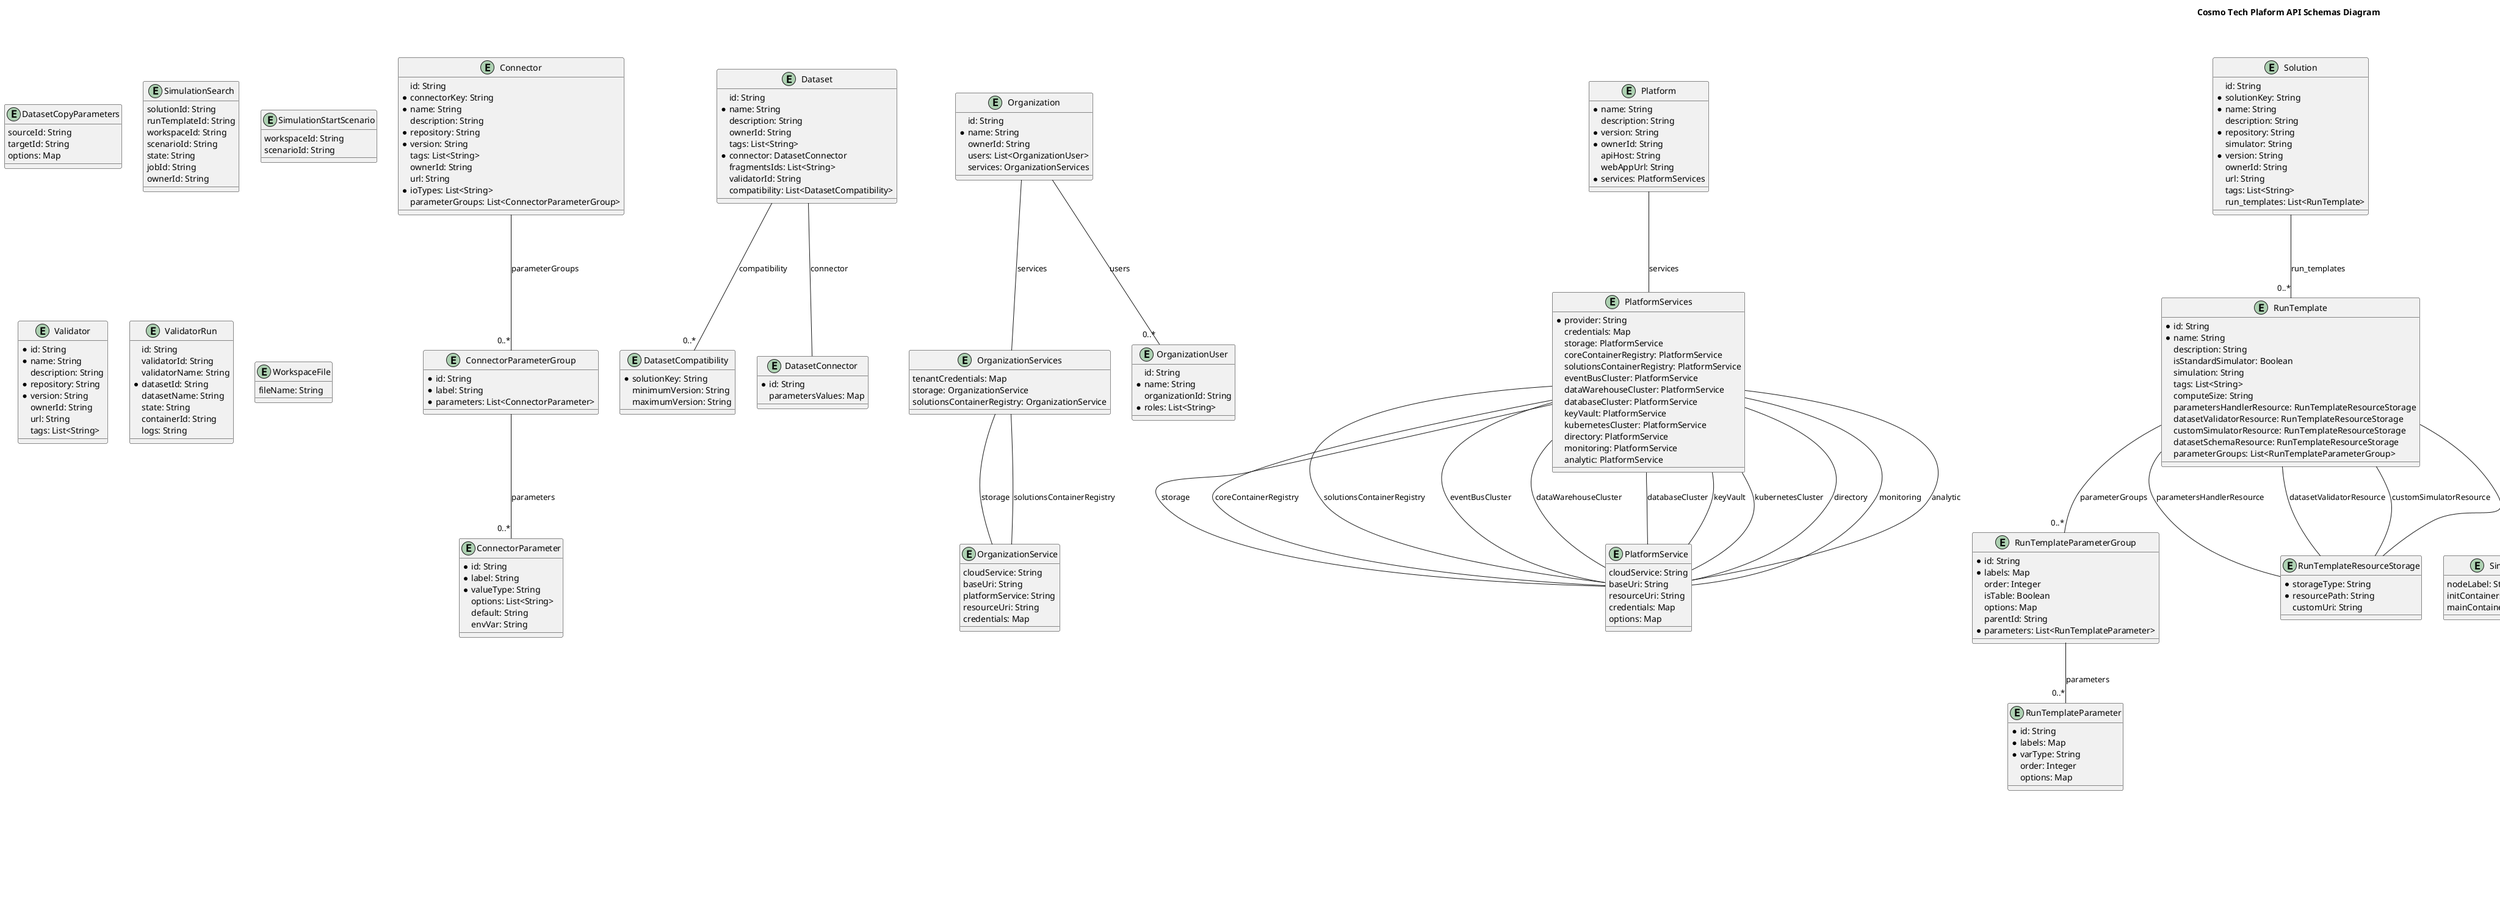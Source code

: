 @startuml

title Cosmo Tech Plaform API Schemas Diagram

entity Connector { 
    id: String
    * connectorKey: String
    * name: String
    description: String
    * repository: String
    * version: String
    tags: List<String>
    ownerId: String
    url: String
    * ioTypes: List<String>
    parameterGroups: List<ConnectorParameterGroup>
}

entity ConnectorParameter { 
    * id: String
    * label: String
    * valueType: String
    options: List<String>
    default: String
    envVar: String
}

entity ConnectorParameterGroup { 
    * id: String
    * label: String
    * parameters: List<ConnectorParameter>
}

entity Dataset { 
    id: String
    * name: String
    description: String
    ownerId: String
    tags: List<String>
    * connector: DatasetConnector
    fragmentsIds: List<String>
    validatorId: String
    compatibility: List<DatasetCompatibility>
}

entity DatasetCompatibility { 
    * solutionKey: String
    minimumVersion: String
    maximumVersion: String
}

entity DatasetConnector { 
    * id: String
    parametersValues: Map
}

entity DatasetCopyParameters { 
    sourceId: String
    targetId: String
    options: Map
}

entity Organization { 
    id: String
    * name: String
    ownerId: String
    users: List<OrganizationUser>
    services: OrganizationServices
}

entity OrganizationService { 
    cloudService: String
    baseUri: String
    platformService: String
    resourceUri: String
    credentials: Map
}

entity OrganizationServices { 
    tenantCredentials: Map
    storage: OrganizationService
    solutionsContainerRegistry: OrganizationService
}

entity OrganizationUser { 
    id: String
    * name: String
    organizationId: String
    * roles: List<String>
}

entity Platform { 
    * name: String
    description: String
    * version: String
    * ownerId: String
    apiHost: String
    webAppUrl: String
    * services: PlatformServices
}

entity PlatformService { 
    cloudService: String
    baseUri: String
    resourceUri: String
    credentials: Map
    options: Map
}

entity PlatformServices { 
    * provider: String
    credentials: Map
    storage: PlatformService
    coreContainerRegistry: PlatformService
    solutionsContainerRegistry: PlatformService
    eventBusCluster: PlatformService
    dataWarehouseCluster: PlatformService
    databaseCluster: PlatformService
    keyVault: PlatformService
    kubernetesCluster: PlatformService
    directory: PlatformService
    monitoring: PlatformService
    analytic: PlatformService
}

entity RunTemplate { 
    * id: String
    * name: String
    description: String
    isStandardSimulator: Boolean
    simulation: String
    tags: List<String>
    computeSize: String
    parametersHandlerResource: RunTemplateResourceStorage
    datasetValidatorResource: RunTemplateResourceStorage
    customSimulatorResource: RunTemplateResourceStorage
    datasetSchemaResource: RunTemplateResourceStorage
    parameterGroups: List<RunTemplateParameterGroup>
}

entity RunTemplateParameter { 
    * id: String
    * labels: Map
    * varType: String
    order: Integer
    options: Map
}

entity RunTemplateParameterGroup { 
    * id: String
    * labels: Map
    order: Integer
    isTable: Boolean
    options: Map
    parentId: String
    * parameters: List<RunTemplateParameter>
}

entity RunTemplateParameterValue { 
    * parameterId: String
    varType: String
    * value: String
}

entity RunTemplateResourceStorage { 
    * storageType: String
    * resourcePath: String
    customUri: String
}

entity Scenario { 
    solutionName: String
    runTemplateName: String
    datasetList: List<String>
    parametersValues: List<ScenarioRunTemplateParameterValue>
    sendInputToDataWarehouse: Boolean
}

entity ScenarioBase { 
    id: String
    * name: String
    description: String
    tags: List<String>
    parentId: String
    ownerId: String
    solutionId: String
    runTemplateId: String
    users: List<ScenarioUser>
}

entity ScenarioChangedParameterValue { 
    parameterId: String
    varType: String
    value: String
    comparedValue: String
}

entity ScenarioComparisonResult { 
    scenarioId: String
    comparedScenarioId: String
    changedValues: List<ScenarioChangedParameterValue>
}

entity ScenarioRunTemplateParameterValue { 
    * parameterId: String
    varType: String
    * value: String
    isInherited: String
}

entity ScenarioUser { 
    * id: String
    name: String
    * roles: String
}

entity Simulation { 
    datasetList: List<String>
    parametersValues: List<RunTemplateParameterValue>
    sendInputToDataWarehouse: Boolean
    dataWarehouseDB: String
    resultsEventBusResourceUri: String
    simulationEventBusResourceUri: String
    nodeLabel: String
    initContainers: List<SimulationContainers>
    mainContainer: SimulationContainers
}

entity SimulationBase { 
    id: String
    jobId: String
    ownerId: String
    workspaceId: String
    workspaceName: String
    scenarioId: String
    scenarioName: String
    solutionId: String
    solutionName: String
    solutionVersion: String
    runTemplateId: String
    runTemplateName: String
    computeSize: String
    state: String
    startTime: String
    endTime: String
}

entity SimulationContainerLog { 
    timeGenerated: String
    entrySource: String
    logEntry: String
}

entity SimulationContainerLogs { 
    containerId: String
    computer: String
    logs: List<SimulationContainerLog>
    textLog: String
}

entity SimulationContainers { 
    id: String
    envVars: Map
    image: String
    runArgs: List<String>
}

entity SimulationLogs { 
    simulationId: String
    options: SimulationLogsOptions
    initLogs: List<SimulationContainerLogs>
    mainLogs: SimulationContainerLogs
}

entity SimulationLogsOptions { 
    containerIds: List<String>
    plainText: Boolean
}

entity SimulationSearch { 
    solutionId: String
    runTemplateId: String
    workspaceId: String
    scenarioId: String
    state: String
    jobId: String
    ownerId: String
}

entity SimulationStartContainers { 
    nodeLabel: String
    initContainers: List<SimulationContainers>
    mainContainer: SimulationContainers
}

entity SimulationStartScenario { 
    workspaceId: String
    scenarioId: String
}

entity SimulationStartSolution { 
    solutionId: String
    runTemplateId: String
    datasetList: List<String>
    parametersValues: List<RunTemplateParameterValue>
    sendInputToDataWarehouse: Boolean
    dataWarehouseDB: String
    resultsEventBusResourceUri: String
    simulationEventBusResourceUri: String
}

entity Solution { 
    id: String
    * solutionKey: String
    * name: String
    description: String
    * repository: String
    simulator: String
    * version: String
    ownerId: String
    url: String
    tags: List<String>
    run_templates: List<RunTemplate>
}

entity User { 
    id: String
    * name: String
    * platformRoles: List<String>
}

entity UserDetails { 
    organizations: List<UserOrganization>
}

entity UserOrganization { 
    id: String
    name: String
    roles: List<String>
    workspaces: List<UserWorkspace>
}

entity UserWorkspace { 
    id: String
    name: String
    roles: List<String>
}

entity Validator { 
    * id: String
    * name: String
    description: String
    * repository: String
    * version: String
    ownerId: String
    url: String
    tags: List<String>
}

entity ValidatorRun { 
    id: String
    validatorId: String
    validatorName: String
    * datasetId: String
    datasetName: String
    state: String
    containerId: String
    logs: String
}

entity Workspace { 
    id: String
    * name: String
    description: String
    version: String
    tags: List<String>
    ownerId: String
    * solution: WorkspaceSolution
    users: List<WorkspaceUser>
    webApp: WorkspaceWebApp
    services: WorkspaceServices
    sendInputToDataWarehouse: Boolean
}

entity WorkspaceFile { 
    fileName: String
}

entity WorkspaceService { 
    cloudService: String
    baseUri: String
    platformService: String
    resourceUri: String
    credentials: Map
}

entity WorkspaceServices { 
    tenantCredentials: Map
    resultsEventBus: WorkspaceService
    simulationEventBus: WorkspaceService
    dataWarehouse: WorkspaceService
    storage: WorkspaceService
}

entity WorkspaceSolution { 
    * solutionId: String
    runTemplateFilter: List<String>
    defaultRunTemplateDataset: Map
}

entity WorkspaceUser { 
    * id: String
    name: String
    * roles: List<String>
}

entity WorkspaceWebApp { 
    * url: String
    iframes: Map
    options: Map
}

ScenarioBase <|--- Scenario
SimulationBase <|--- Simulation
User <|--- UserDetails

Platform -- PlatformServices : services
RunTemplateParameterGroup -- "0..*" RunTemplateParameter : parameters
ScenarioBase -- "0..*" ScenarioUser : users
UserDetails -- "0..*" UserOrganization : organizations
SimulationStartSolution -- "0..*" RunTemplateParameterValue : parametersValues
ConnectorParameterGroup -- "0..*" ConnectorParameter : parameters
SimulationContainerLogs -- "0..*" SimulationContainerLog : logs
SimulationStartContainers -- "0..*" SimulationContainers : initContainers
SimulationStartContainers -- SimulationContainers : mainContainer
OrganizationServices -- OrganizationService : storage
OrganizationServices -- OrganizationService : solutionsContainerRegistry
Scenario -- "0..*" ScenarioRunTemplateParameterValue : parametersValues
SimulationLogs -- SimulationLogsOptions : options
SimulationLogs -- "0..*" SimulationContainerLogs : initLogs
SimulationLogs -- SimulationContainerLogs : mainLogs
Connector -- "0..*" ConnectorParameterGroup : parameterGroups
Organization -- "0..*" OrganizationUser : users
Organization -- OrganizationServices : services
RunTemplate -- RunTemplateResourceStorage : parametersHandlerResource
RunTemplate -- RunTemplateResourceStorage : datasetValidatorResource
RunTemplate -- RunTemplateResourceStorage : customSimulatorResource
RunTemplate -- RunTemplateResourceStorage : datasetSchemaResource
RunTemplate -- "0..*" RunTemplateParameterGroup : parameterGroups
UserOrganization -- "0..*" UserWorkspace : workspaces
Solution -- "0..*" RunTemplate : run_templates
ScenarioComparisonResult -- "0..*" ScenarioChangedParameterValue : changedValues
Dataset -- DatasetConnector : connector
Dataset -- "0..*" DatasetCompatibility : compatibility
WorkspaceServices -- WorkspaceService : resultsEventBus
WorkspaceServices -- WorkspaceService : simulationEventBus
WorkspaceServices -- WorkspaceService : dataWarehouse
WorkspaceServices -- WorkspaceService : storage
Simulation -- "0..*" RunTemplateParameterValue : parametersValues
Simulation -- "0..*" SimulationContainers : initContainers
Simulation -- SimulationContainers : mainContainer
PlatformServices -- PlatformService : storage
PlatformServices -- PlatformService : coreContainerRegistry
PlatformServices -- PlatformService : solutionsContainerRegistry
PlatformServices -- PlatformService : eventBusCluster
PlatformServices -- PlatformService : dataWarehouseCluster
PlatformServices -- PlatformService : databaseCluster
PlatformServices -- PlatformService : keyVault
PlatformServices -- PlatformService : kubernetesCluster
PlatformServices -- PlatformService : directory
PlatformServices -- PlatformService : monitoring
PlatformServices -- PlatformService : analytic
Workspace -- WorkspaceSolution : solution
Workspace -- "0..*" WorkspaceUser : users
Workspace -- WorkspaceWebApp : webApp
Workspace -- WorkspaceServices : services

@enduml